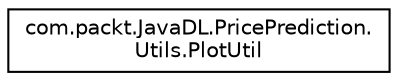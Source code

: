 digraph "Representación gráfica de la clase"
{
  edge [fontname="Helvetica",fontsize="10",labelfontname="Helvetica",labelfontsize="10"];
  node [fontname="Helvetica",fontsize="10",shape=record];
  rankdir="LR";
  Node0 [label="com.packt.JavaDL.PricePrediction.\lUtils.PlotUtil",height=0.2,width=0.4,color="black", fillcolor="white", style="filled",URL="$classcom_1_1packt_1_1_java_d_l_1_1_price_prediction_1_1_utils_1_1_plot_util.html"];
}
